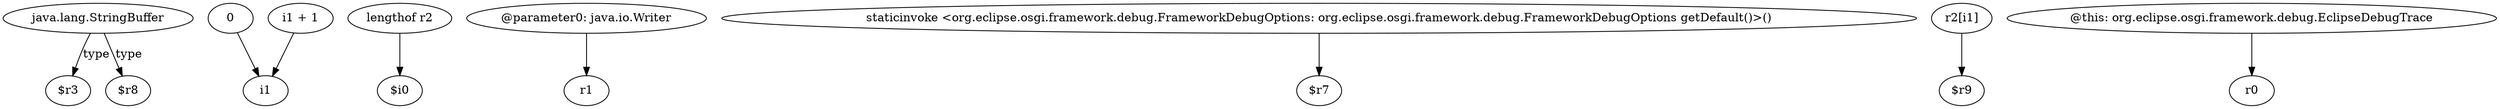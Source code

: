 digraph g {
0[label="java.lang.StringBuffer"]
1[label="$r3"]
0->1[label="type"]
2[label="0"]
3[label="i1"]
2->3[label=""]
4[label="lengthof r2"]
5[label="$i0"]
4->5[label=""]
6[label="$r8"]
0->6[label="type"]
7[label="@parameter0: java.io.Writer"]
8[label="r1"]
7->8[label=""]
9[label="staticinvoke <org.eclipse.osgi.framework.debug.FrameworkDebugOptions: org.eclipse.osgi.framework.debug.FrameworkDebugOptions getDefault()>()"]
10[label="$r7"]
9->10[label=""]
11[label="r2[i1]"]
12[label="$r9"]
11->12[label=""]
13[label="i1 + 1"]
13->3[label=""]
14[label="@this: org.eclipse.osgi.framework.debug.EclipseDebugTrace"]
15[label="r0"]
14->15[label=""]
}